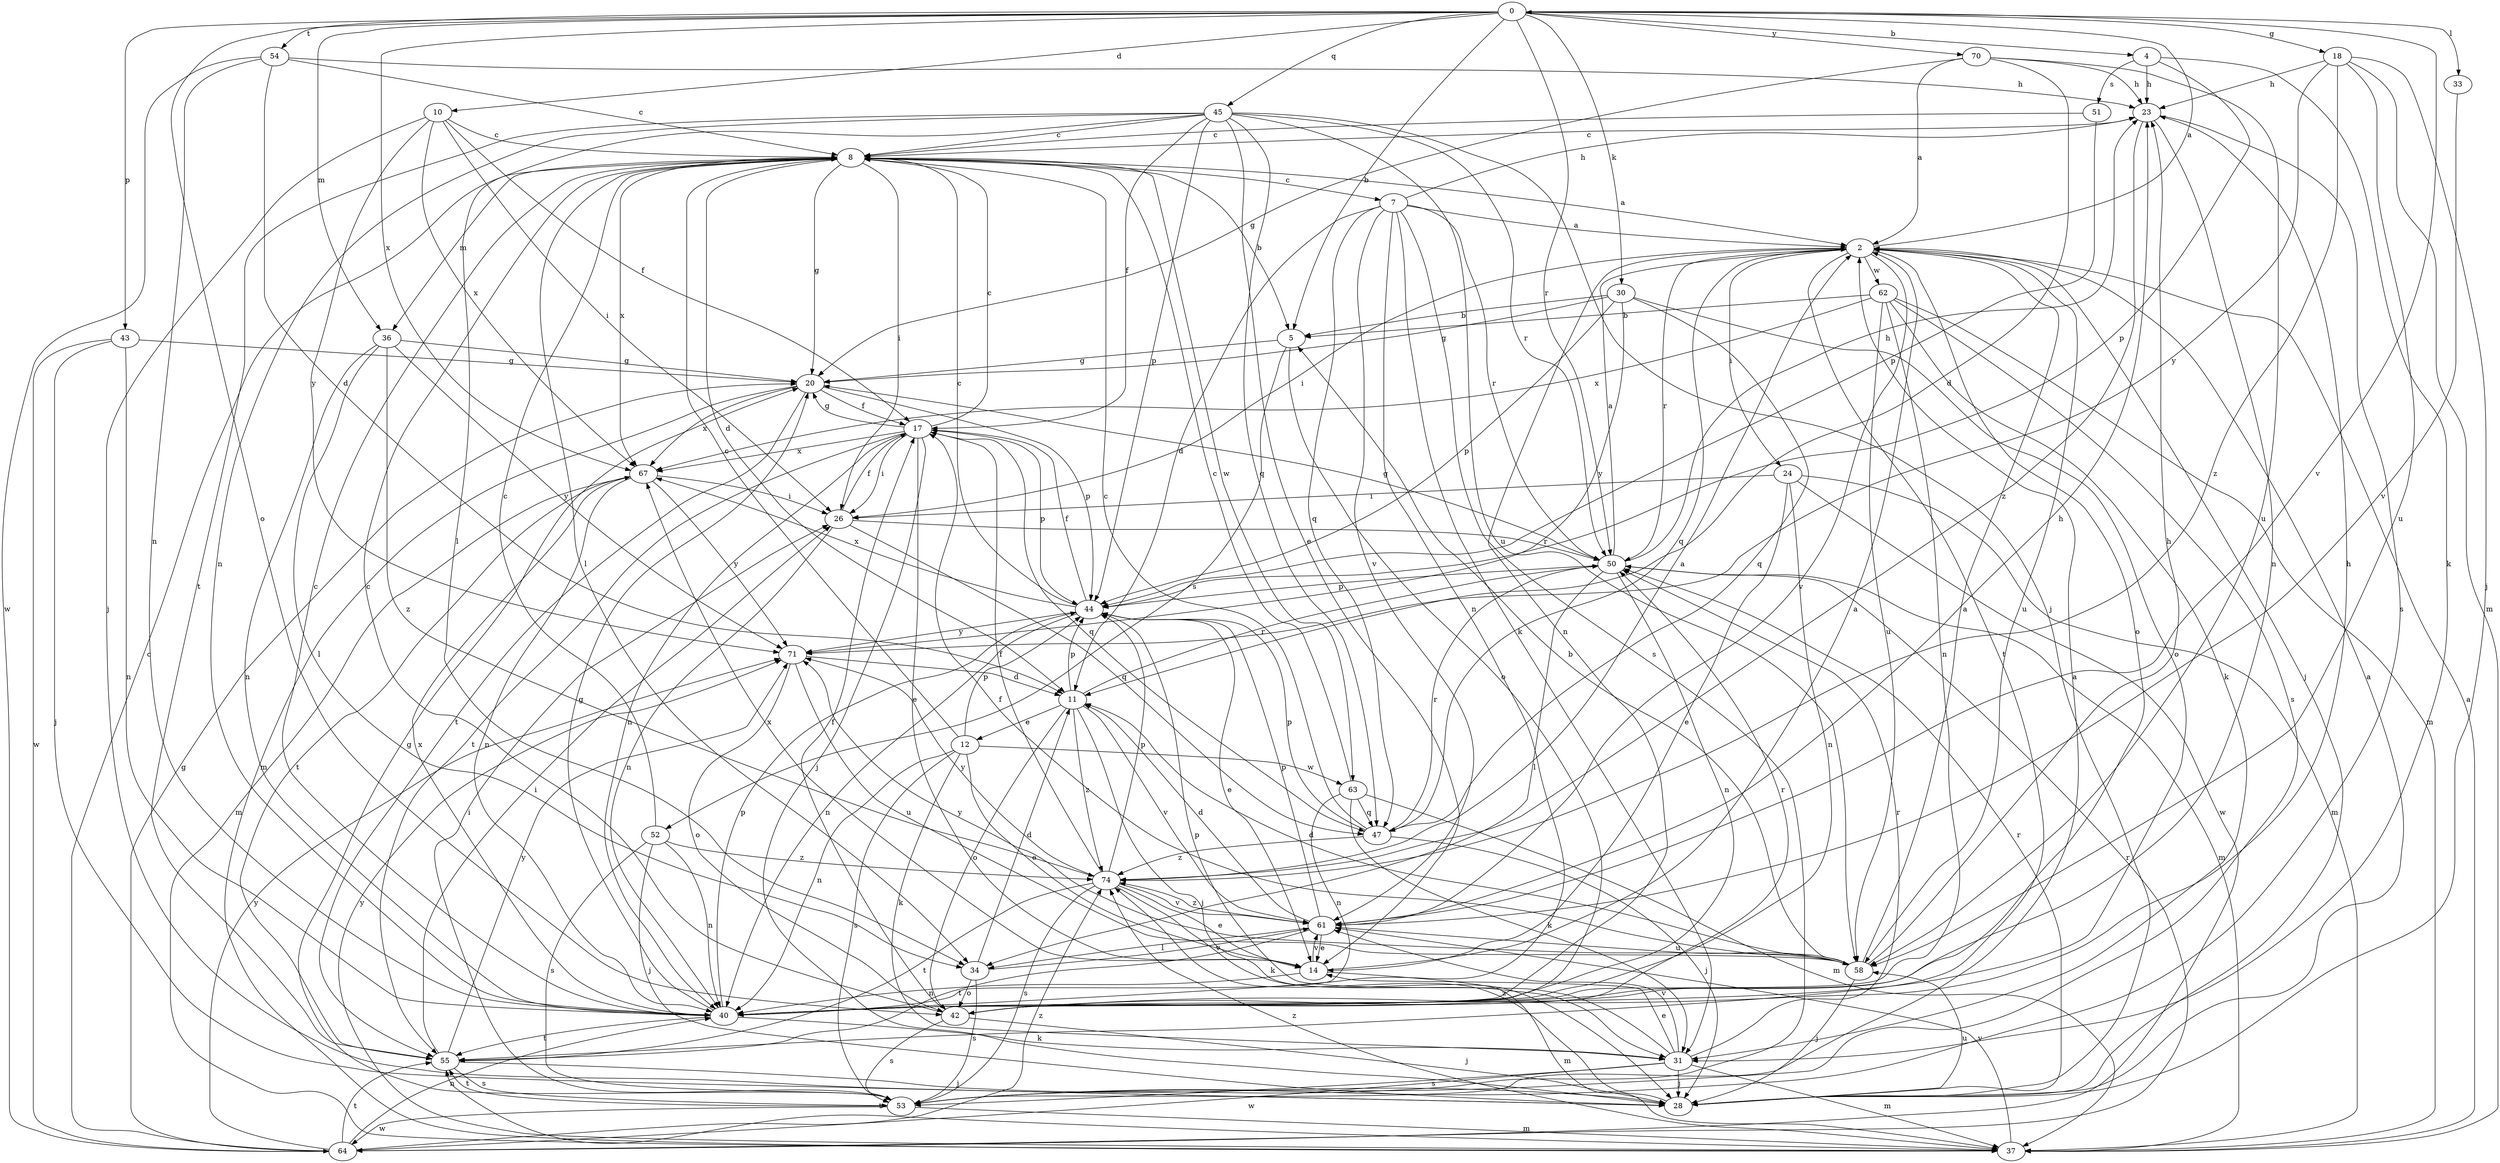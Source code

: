 strict digraph  {
0;
2;
4;
5;
7;
8;
10;
11;
12;
14;
17;
18;
20;
23;
24;
26;
28;
30;
31;
33;
34;
36;
37;
40;
42;
43;
44;
45;
47;
50;
51;
52;
53;
54;
55;
58;
61;
62;
63;
64;
67;
70;
71;
74;
0 -> 4  [label=b];
0 -> 5  [label=b];
0 -> 10  [label=d];
0 -> 18  [label=g];
0 -> 30  [label=k];
0 -> 33  [label=l];
0 -> 36  [label=m];
0 -> 42  [label=o];
0 -> 43  [label=p];
0 -> 45  [label=q];
0 -> 50  [label=r];
0 -> 54  [label=t];
0 -> 61  [label=v];
0 -> 67  [label=x];
0 -> 70  [label=y];
2 -> 0  [label=a];
2 -> 24  [label=i];
2 -> 26  [label=i];
2 -> 28  [label=j];
2 -> 40  [label=n];
2 -> 42  [label=o];
2 -> 47  [label=q];
2 -> 50  [label=r];
2 -> 55  [label=t];
2 -> 58  [label=u];
2 -> 61  [label=v];
2 -> 62  [label=w];
4 -> 23  [label=h];
4 -> 31  [label=k];
4 -> 44  [label=p];
4 -> 51  [label=s];
5 -> 20  [label=g];
5 -> 42  [label=o];
5 -> 52  [label=s];
7 -> 2  [label=a];
7 -> 11  [label=d];
7 -> 23  [label=h];
7 -> 31  [label=k];
7 -> 40  [label=n];
7 -> 47  [label=q];
7 -> 50  [label=r];
7 -> 53  [label=s];
7 -> 61  [label=v];
8 -> 2  [label=a];
8 -> 5  [label=b];
8 -> 7  [label=c];
8 -> 11  [label=d];
8 -> 20  [label=g];
8 -> 26  [label=i];
8 -> 34  [label=l];
8 -> 36  [label=m];
8 -> 63  [label=w];
8 -> 67  [label=x];
10 -> 8  [label=c];
10 -> 17  [label=f];
10 -> 26  [label=i];
10 -> 28  [label=j];
10 -> 67  [label=x];
10 -> 71  [label=y];
11 -> 12  [label=e];
11 -> 28  [label=j];
11 -> 42  [label=o];
11 -> 44  [label=p];
11 -> 50  [label=r];
11 -> 61  [label=v];
11 -> 74  [label=z];
12 -> 8  [label=c];
12 -> 14  [label=e];
12 -> 31  [label=k];
12 -> 40  [label=n];
12 -> 44  [label=p];
12 -> 53  [label=s];
12 -> 63  [label=w];
14 -> 2  [label=a];
14 -> 37  [label=m];
14 -> 40  [label=n];
14 -> 61  [label=v];
14 -> 67  [label=x];
17 -> 8  [label=c];
17 -> 14  [label=e];
17 -> 20  [label=g];
17 -> 26  [label=i];
17 -> 28  [label=j];
17 -> 40  [label=n];
17 -> 44  [label=p];
17 -> 47  [label=q];
17 -> 55  [label=t];
17 -> 67  [label=x];
18 -> 23  [label=h];
18 -> 28  [label=j];
18 -> 37  [label=m];
18 -> 58  [label=u];
18 -> 71  [label=y];
18 -> 74  [label=z];
20 -> 17  [label=f];
20 -> 37  [label=m];
20 -> 44  [label=p];
20 -> 55  [label=t];
20 -> 67  [label=x];
23 -> 8  [label=c];
23 -> 40  [label=n];
23 -> 53  [label=s];
23 -> 74  [label=z];
24 -> 14  [label=e];
24 -> 26  [label=i];
24 -> 37  [label=m];
24 -> 40  [label=n];
24 -> 64  [label=w];
26 -> 17  [label=f];
26 -> 40  [label=n];
26 -> 47  [label=q];
26 -> 50  [label=r];
28 -> 2  [label=a];
28 -> 50  [label=r];
28 -> 58  [label=u];
28 -> 74  [label=z];
30 -> 5  [label=b];
30 -> 20  [label=g];
30 -> 42  [label=o];
30 -> 44  [label=p];
30 -> 47  [label=q];
30 -> 71  [label=y];
31 -> 14  [label=e];
31 -> 28  [label=j];
31 -> 37  [label=m];
31 -> 44  [label=p];
31 -> 50  [label=r];
31 -> 53  [label=s];
31 -> 61  [label=v];
31 -> 64  [label=w];
33 -> 61  [label=v];
34 -> 11  [label=d];
34 -> 42  [label=o];
34 -> 53  [label=s];
34 -> 61  [label=v];
36 -> 20  [label=g];
36 -> 34  [label=l];
36 -> 40  [label=n];
36 -> 71  [label=y];
36 -> 74  [label=z];
37 -> 2  [label=a];
37 -> 55  [label=t];
37 -> 61  [label=v];
37 -> 71  [label=y];
37 -> 74  [label=z];
40 -> 8  [label=c];
40 -> 20  [label=g];
40 -> 31  [label=k];
40 -> 44  [label=p];
40 -> 55  [label=t];
40 -> 67  [label=x];
42 -> 8  [label=c];
42 -> 17  [label=f];
42 -> 23  [label=h];
42 -> 28  [label=j];
42 -> 50  [label=r];
42 -> 53  [label=s];
43 -> 20  [label=g];
43 -> 28  [label=j];
43 -> 40  [label=n];
43 -> 64  [label=w];
44 -> 8  [label=c];
44 -> 14  [label=e];
44 -> 17  [label=f];
44 -> 40  [label=n];
44 -> 67  [label=x];
44 -> 71  [label=y];
45 -> 8  [label=c];
45 -> 14  [label=e];
45 -> 17  [label=f];
45 -> 28  [label=j];
45 -> 34  [label=l];
45 -> 40  [label=n];
45 -> 44  [label=p];
45 -> 47  [label=q];
45 -> 50  [label=r];
45 -> 55  [label=t];
45 -> 58  [label=u];
47 -> 8  [label=c];
47 -> 28  [label=j];
47 -> 44  [label=p];
47 -> 50  [label=r];
47 -> 74  [label=z];
50 -> 2  [label=a];
50 -> 20  [label=g];
50 -> 23  [label=h];
50 -> 34  [label=l];
50 -> 37  [label=m];
50 -> 40  [label=n];
50 -> 44  [label=p];
51 -> 8  [label=c];
51 -> 44  [label=p];
52 -> 8  [label=c];
52 -> 28  [label=j];
52 -> 40  [label=n];
52 -> 53  [label=s];
52 -> 74  [label=z];
53 -> 2  [label=a];
53 -> 20  [label=g];
53 -> 26  [label=i];
53 -> 37  [label=m];
53 -> 55  [label=t];
53 -> 64  [label=w];
54 -> 8  [label=c];
54 -> 11  [label=d];
54 -> 23  [label=h];
54 -> 40  [label=n];
54 -> 64  [label=w];
55 -> 26  [label=i];
55 -> 28  [label=j];
55 -> 53  [label=s];
55 -> 71  [label=y];
58 -> 2  [label=a];
58 -> 5  [label=b];
58 -> 11  [label=d];
58 -> 17  [label=f];
58 -> 23  [label=h];
58 -> 28  [label=j];
58 -> 71  [label=y];
61 -> 11  [label=d];
61 -> 14  [label=e];
61 -> 23  [label=h];
61 -> 34  [label=l];
61 -> 44  [label=p];
61 -> 55  [label=t];
61 -> 58  [label=u];
61 -> 74  [label=z];
62 -> 5  [label=b];
62 -> 31  [label=k];
62 -> 37  [label=m];
62 -> 40  [label=n];
62 -> 53  [label=s];
62 -> 58  [label=u];
62 -> 67  [label=x];
63 -> 8  [label=c];
63 -> 31  [label=k];
63 -> 37  [label=m];
63 -> 40  [label=n];
63 -> 47  [label=q];
64 -> 8  [label=c];
64 -> 20  [label=g];
64 -> 40  [label=n];
64 -> 50  [label=r];
64 -> 55  [label=t];
64 -> 71  [label=y];
64 -> 74  [label=z];
67 -> 26  [label=i];
67 -> 37  [label=m];
67 -> 40  [label=n];
67 -> 55  [label=t];
67 -> 71  [label=y];
70 -> 2  [label=a];
70 -> 11  [label=d];
70 -> 20  [label=g];
70 -> 23  [label=h];
70 -> 58  [label=u];
71 -> 11  [label=d];
71 -> 42  [label=o];
71 -> 58  [label=u];
74 -> 2  [label=a];
74 -> 14  [label=e];
74 -> 17  [label=f];
74 -> 31  [label=k];
74 -> 44  [label=p];
74 -> 53  [label=s];
74 -> 55  [label=t];
74 -> 61  [label=v];
74 -> 71  [label=y];
}
